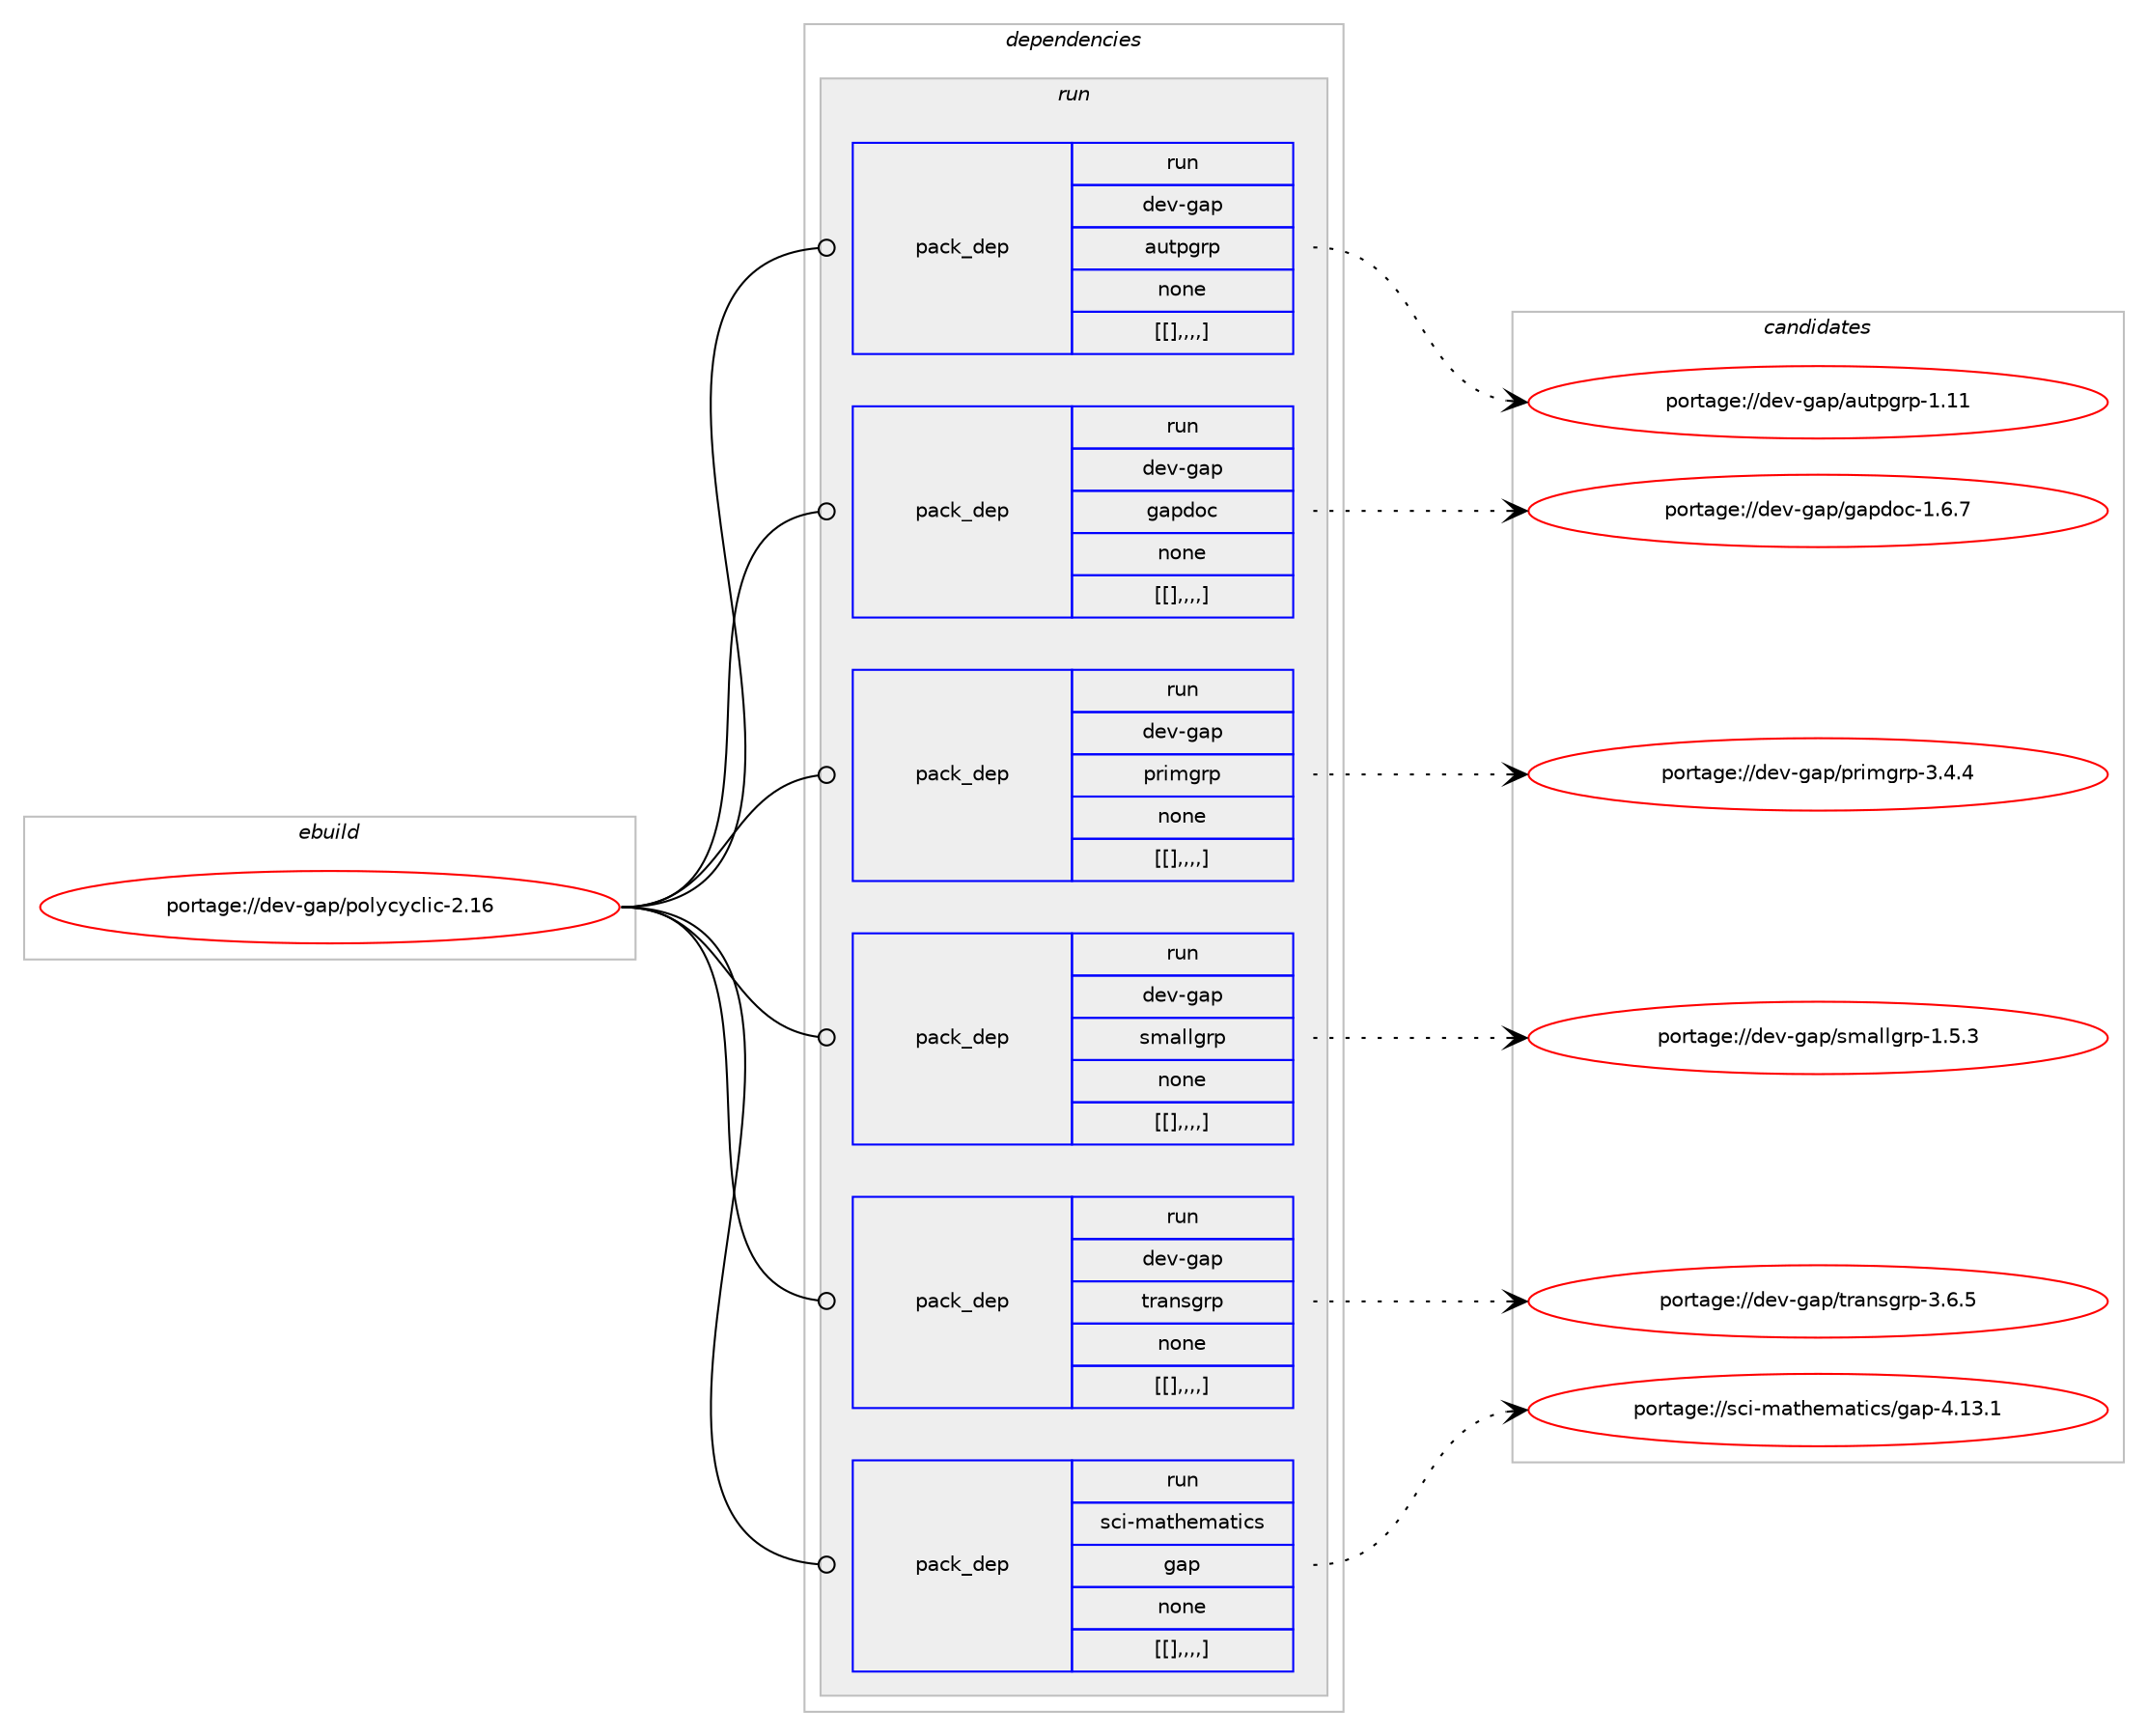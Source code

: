 digraph prolog {

# *************
# Graph options
# *************

newrank=true;
concentrate=true;
compound=true;
graph [rankdir=LR,fontname=Helvetica,fontsize=10,ranksep=1.5];#, ranksep=2.5, nodesep=0.2];
edge  [arrowhead=vee];
node  [fontname=Helvetica,fontsize=10];

# **********
# The ebuild
# **********

subgraph cluster_leftcol {
color=gray;
label=<<i>ebuild</i>>;
id [label="portage://dev-gap/polycyclic-2.16", color=red, width=4, href="../dev-gap/polycyclic-2.16.svg"];
}

# ****************
# The dependencies
# ****************

subgraph cluster_midcol {
color=gray;
label=<<i>dependencies</i>>;
subgraph cluster_compile {
fillcolor="#eeeeee";
style=filled;
label=<<i>compile</i>>;
}
subgraph cluster_compileandrun {
fillcolor="#eeeeee";
style=filled;
label=<<i>compile and run</i>>;
}
subgraph cluster_run {
fillcolor="#eeeeee";
style=filled;
label=<<i>run</i>>;
subgraph pack55184 {
dependency76583 [label=<<TABLE BORDER="0" CELLBORDER="1" CELLSPACING="0" CELLPADDING="4" WIDTH="220"><TR><TD ROWSPAN="6" CELLPADDING="30">pack_dep</TD></TR><TR><TD WIDTH="110">run</TD></TR><TR><TD>dev-gap</TD></TR><TR><TD>autpgrp</TD></TR><TR><TD>none</TD></TR><TR><TD>[[],,,,]</TD></TR></TABLE>>, shape=none, color=blue];
}
id:e -> dependency76583:w [weight=20,style="solid",arrowhead="odot"];
subgraph pack55185 {
dependency76584 [label=<<TABLE BORDER="0" CELLBORDER="1" CELLSPACING="0" CELLPADDING="4" WIDTH="220"><TR><TD ROWSPAN="6" CELLPADDING="30">pack_dep</TD></TR><TR><TD WIDTH="110">run</TD></TR><TR><TD>dev-gap</TD></TR><TR><TD>gapdoc</TD></TR><TR><TD>none</TD></TR><TR><TD>[[],,,,]</TD></TR></TABLE>>, shape=none, color=blue];
}
id:e -> dependency76584:w [weight=20,style="solid",arrowhead="odot"];
subgraph pack55186 {
dependency76585 [label=<<TABLE BORDER="0" CELLBORDER="1" CELLSPACING="0" CELLPADDING="4" WIDTH="220"><TR><TD ROWSPAN="6" CELLPADDING="30">pack_dep</TD></TR><TR><TD WIDTH="110">run</TD></TR><TR><TD>dev-gap</TD></TR><TR><TD>primgrp</TD></TR><TR><TD>none</TD></TR><TR><TD>[[],,,,]</TD></TR></TABLE>>, shape=none, color=blue];
}
id:e -> dependency76585:w [weight=20,style="solid",arrowhead="odot"];
subgraph pack55187 {
dependency76586 [label=<<TABLE BORDER="0" CELLBORDER="1" CELLSPACING="0" CELLPADDING="4" WIDTH="220"><TR><TD ROWSPAN="6" CELLPADDING="30">pack_dep</TD></TR><TR><TD WIDTH="110">run</TD></TR><TR><TD>dev-gap</TD></TR><TR><TD>smallgrp</TD></TR><TR><TD>none</TD></TR><TR><TD>[[],,,,]</TD></TR></TABLE>>, shape=none, color=blue];
}
id:e -> dependency76586:w [weight=20,style="solid",arrowhead="odot"];
subgraph pack55188 {
dependency76587 [label=<<TABLE BORDER="0" CELLBORDER="1" CELLSPACING="0" CELLPADDING="4" WIDTH="220"><TR><TD ROWSPAN="6" CELLPADDING="30">pack_dep</TD></TR><TR><TD WIDTH="110">run</TD></TR><TR><TD>dev-gap</TD></TR><TR><TD>transgrp</TD></TR><TR><TD>none</TD></TR><TR><TD>[[],,,,]</TD></TR></TABLE>>, shape=none, color=blue];
}
id:e -> dependency76587:w [weight=20,style="solid",arrowhead="odot"];
subgraph pack55189 {
dependency76588 [label=<<TABLE BORDER="0" CELLBORDER="1" CELLSPACING="0" CELLPADDING="4" WIDTH="220"><TR><TD ROWSPAN="6" CELLPADDING="30">pack_dep</TD></TR><TR><TD WIDTH="110">run</TD></TR><TR><TD>sci-mathematics</TD></TR><TR><TD>gap</TD></TR><TR><TD>none</TD></TR><TR><TD>[[],,,,]</TD></TR></TABLE>>, shape=none, color=blue];
}
id:e -> dependency76588:w [weight=20,style="solid",arrowhead="odot"];
}
}

# **************
# The candidates
# **************

subgraph cluster_choices {
rank=same;
color=gray;
label=<<i>candidates</i>>;

subgraph choice55184 {
color=black;
nodesep=1;
choice100101118451039711247971171161121031141124549464949 [label="portage://dev-gap/autpgrp-1.11", color=red, width=4,href="../dev-gap/autpgrp-1.11.svg"];
dependency76583:e -> choice100101118451039711247971171161121031141124549464949:w [style=dotted,weight="100"];
}
subgraph choice55185 {
color=black;
nodesep=1;
choice1001011184510397112471039711210011199454946544655 [label="portage://dev-gap/gapdoc-1.6.7", color=red, width=4,href="../dev-gap/gapdoc-1.6.7.svg"];
dependency76584:e -> choice1001011184510397112471039711210011199454946544655:w [style=dotted,weight="100"];
}
subgraph choice55186 {
color=black;
nodesep=1;
choice100101118451039711247112114105109103114112455146524652 [label="portage://dev-gap/primgrp-3.4.4", color=red, width=4,href="../dev-gap/primgrp-3.4.4.svg"];
dependency76585:e -> choice100101118451039711247112114105109103114112455146524652:w [style=dotted,weight="100"];
}
subgraph choice55187 {
color=black;
nodesep=1;
choice10010111845103971124711510997108108103114112454946534651 [label="portage://dev-gap/smallgrp-1.5.3", color=red, width=4,href="../dev-gap/smallgrp-1.5.3.svg"];
dependency76586:e -> choice10010111845103971124711510997108108103114112454946534651:w [style=dotted,weight="100"];
}
subgraph choice55188 {
color=black;
nodesep=1;
choice10010111845103971124711611497110115103114112455146544653 [label="portage://dev-gap/transgrp-3.6.5", color=red, width=4,href="../dev-gap/transgrp-3.6.5.svg"];
dependency76587:e -> choice10010111845103971124711611497110115103114112455146544653:w [style=dotted,weight="100"];
}
subgraph choice55189 {
color=black;
nodesep=1;
choice1159910545109971161041011099711610599115471039711245524649514649 [label="portage://sci-mathematics/gap-4.13.1", color=red, width=4,href="../sci-mathematics/gap-4.13.1.svg"];
dependency76588:e -> choice1159910545109971161041011099711610599115471039711245524649514649:w [style=dotted,weight="100"];
}
}

}
